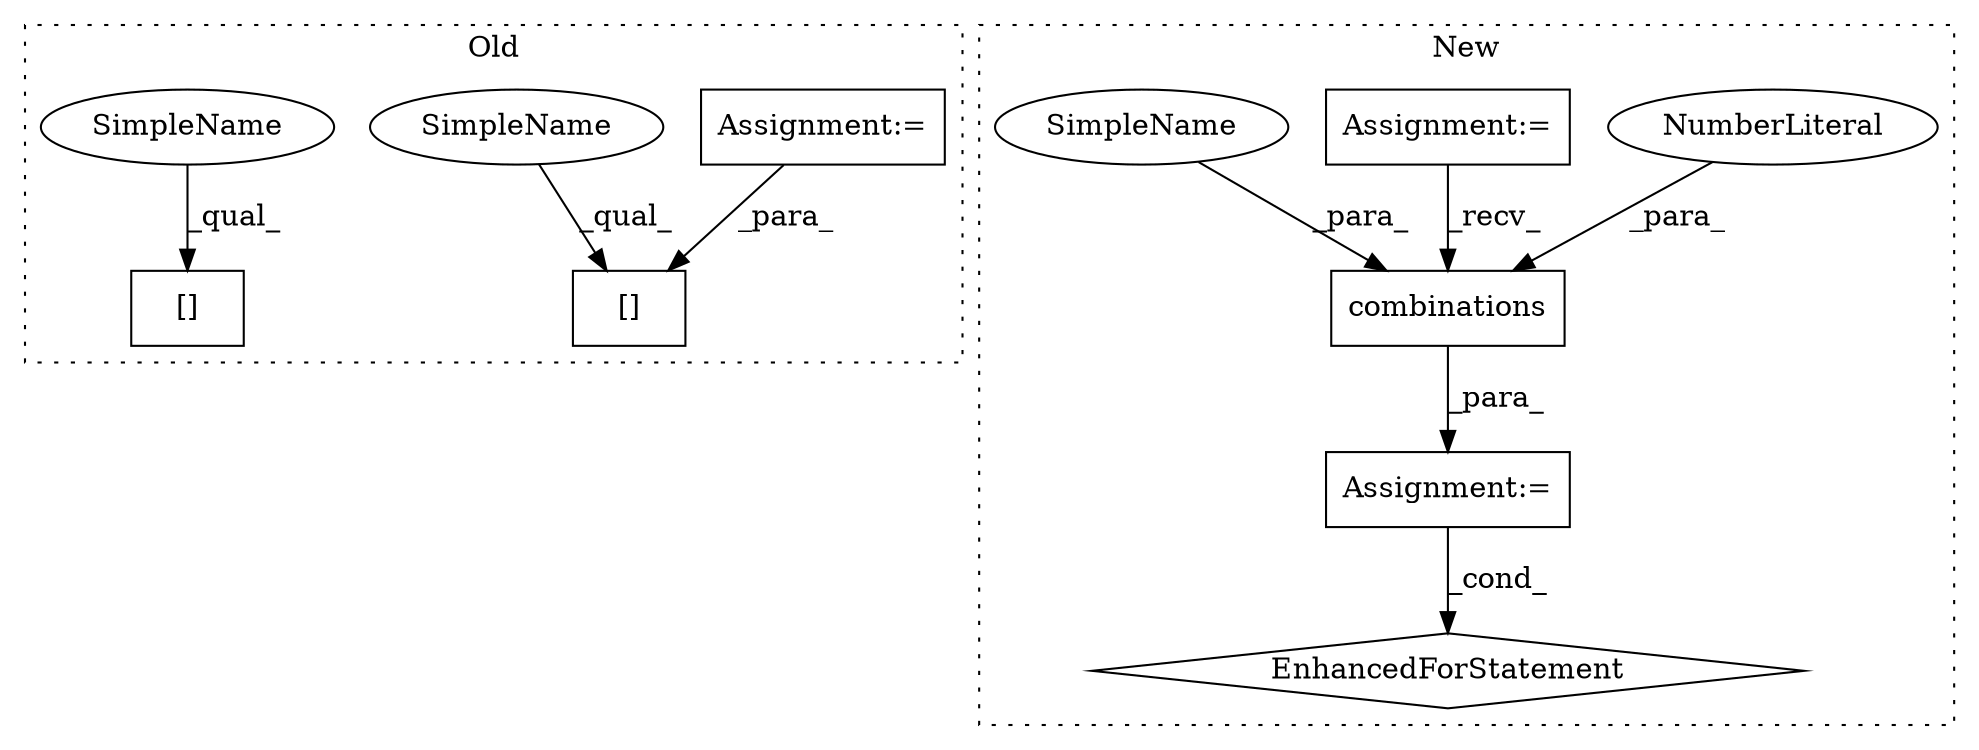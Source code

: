 digraph G {
subgraph cluster0 {
1 [label="[]" a="2" s="4416,4435" l="16,1" shape="box"];
5 [label="[]" a="2" s="4557,4576" l="16,1" shape="box"];
7 [label="Assignment:=" a="7" s="4635" l="21" shape="box"];
9 [label="SimpleName" a="42" s="4557" l="15" shape="ellipse"];
10 [label="SimpleName" a="42" s="4416" l="15" shape="ellipse"];
label = "Old";
style="dotted";
}
subgraph cluster1 {
2 [label="combinations" a="32" s="4144,4174" l="13,1" shape="box"];
3 [label="NumberLiteral" a="34" s="4173" l="1" shape="ellipse"];
4 [label="Assignment:=" a="7" s="3752" l="9" shape="box"];
6 [label="EnhancedForStatement" a="70" s="4063,4175" l="63,2" shape="diamond"];
8 [label="Assignment:=" a="7" s="4063,4175" l="63,2" shape="box"];
11 [label="SimpleName" a="42" s="4157" l="15" shape="ellipse"];
label = "New";
style="dotted";
}
2 -> 8 [label="_para_"];
3 -> 2 [label="_para_"];
4 -> 2 [label="_recv_"];
7 -> 5 [label="_para_"];
8 -> 6 [label="_cond_"];
9 -> 5 [label="_qual_"];
10 -> 1 [label="_qual_"];
11 -> 2 [label="_para_"];
}